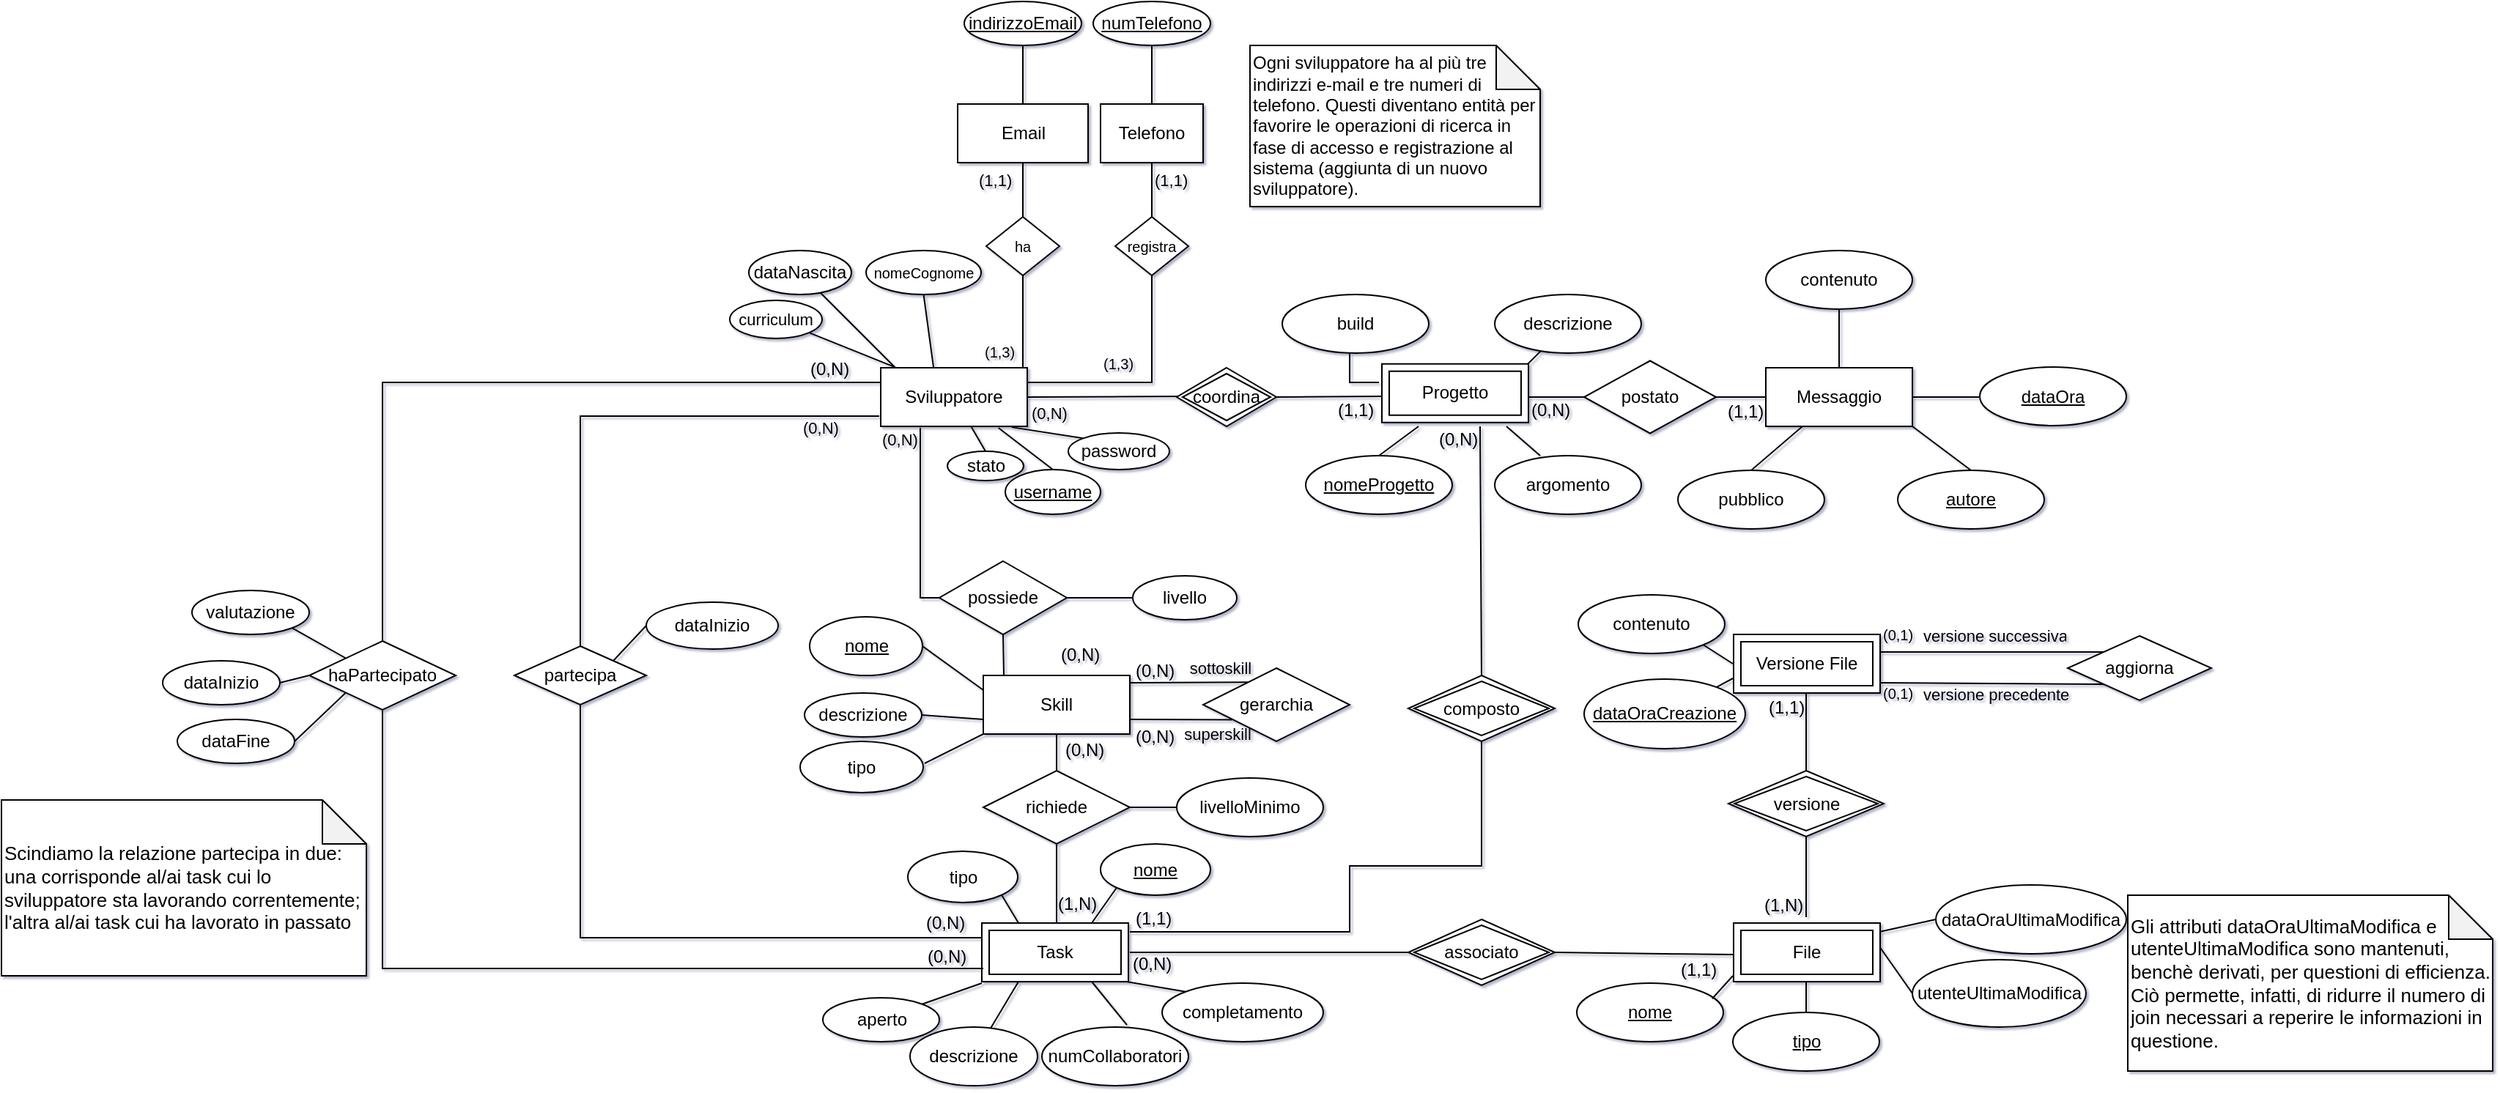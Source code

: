 <mxfile version="15.1.2" type="device"><diagram id="tqaeDaoHd21NEyFgLPUh" name="Page-1"><mxGraphModel dx="2692" dy="1716" grid="1" gridSize="10" guides="1" tooltips="1" connect="1" arrows="1" fold="1" page="1" pageScale="1" pageWidth="827" pageHeight="1169" math="0" shadow="1"><root><mxCell id="0"/><mxCell id="1" parent="0"/><mxCell id="NRcuxnPOVf7KE7FDEna3-2" value="Sviluppatore" style="whiteSpace=wrap;html=1;align=center;" parent="1" vertex="1"><mxGeometry x="-810" y="100" width="100" height="40" as="geometry"/></mxCell><mxCell id="NRcuxnPOVf7KE7FDEna3-10" value="" style="endArrow=none;html=1;rounded=0;" parent="1" source="ZxPzG5S5G2H2X3ucQkvz-5" edge="1"><mxGeometry relative="1" as="geometry"><mxPoint x="-850" y="164.75" as="sourcePoint"/><mxPoint x="-800" y="100" as="targetPoint"/></mxGeometry></mxCell><mxCell id="NRcuxnPOVf7KE7FDEna3-17" value="&lt;font style=&quot;font-size: 11px&quot;&gt;curriculum&lt;/font&gt;" style="ellipse;whiteSpace=wrap;html=1;align=center;" parent="1" vertex="1"><mxGeometry x="-913" y="54" width="63" height="26" as="geometry"/></mxCell><mxCell id="NRcuxnPOVf7KE7FDEna3-18" value="" style="endArrow=none;html=1;rounded=0;exitX=0.087;exitY=-0.02;exitDx=0;exitDy=0;exitPerimeter=0;" parent="1" source="NRcuxnPOVf7KE7FDEna3-2" target="NRcuxnPOVf7KE7FDEna3-17" edge="1"><mxGeometry relative="1" as="geometry"><mxPoint x="-781" y="100" as="sourcePoint"/><mxPoint x="-620" y="159" as="targetPoint"/></mxGeometry></mxCell><mxCell id="NRcuxnPOVf7KE7FDEna3-19" value="Skill" style="whiteSpace=wrap;html=1;align=center;" parent="1" vertex="1"><mxGeometry x="-740" y="310" width="100" height="40" as="geometry"/></mxCell><mxCell id="NRcuxnPOVf7KE7FDEna3-24" value="Messaggio" style="whiteSpace=wrap;html=1;align=center;" parent="1" vertex="1"><mxGeometry x="-206" y="100" width="100" height="40" as="geometry"/></mxCell><mxCell id="NRcuxnPOVf7KE7FDEna3-25" value="&lt;u&gt;nomeProgetto&lt;/u&gt;" style="ellipse;whiteSpace=wrap;html=1;align=center;" parent="1" vertex="1"><mxGeometry x="-520" y="160" width="100" height="40" as="geometry"/></mxCell><mxCell id="NRcuxnPOVf7KE7FDEna3-27" value="" style="endArrow=none;html=1;rounded=0;exitX=0.5;exitY=0;exitDx=0;exitDy=0;" parent="1" source="NRcuxnPOVf7KE7FDEna3-25" edge="1"><mxGeometry relative="1" as="geometry"><mxPoint x="-578.5" y="138.5" as="sourcePoint"/><mxPoint x="-443" y="140" as="targetPoint"/></mxGeometry></mxCell><mxCell id="NRcuxnPOVf7KE7FDEna3-28" value="argomento" style="ellipse;whiteSpace=wrap;html=1;align=center;" parent="1" vertex="1"><mxGeometry x="-391" y="160" width="100" height="40" as="geometry"/></mxCell><mxCell id="NRcuxnPOVf7KE7FDEna3-29" value="" style="endArrow=none;html=1;rounded=0;" parent="1" edge="1"><mxGeometry relative="1" as="geometry"><mxPoint x="-383" y="140" as="sourcePoint"/><mxPoint x="-360" y="160" as="targetPoint"/></mxGeometry></mxCell><mxCell id="NRcuxnPOVf7KE7FDEna3-30" style="edgeStyle=orthogonalEdgeStyle;rounded=0;orthogonalLoop=1;jettySize=auto;html=1;exitX=0.5;exitY=1;exitDx=0;exitDy=0;" parent="1" source="NRcuxnPOVf7KE7FDEna3-25" target="NRcuxnPOVf7KE7FDEna3-25" edge="1"><mxGeometry relative="1" as="geometry"/></mxCell><mxCell id="NRcuxnPOVf7KE7FDEna3-31" value="descrizione" style="ellipse;whiteSpace=wrap;html=1;align=center;" parent="1" vertex="1"><mxGeometry x="-391" y="50" width="100" height="40" as="geometry"/></mxCell><mxCell id="NRcuxnPOVf7KE7FDEna3-32" value="" style="endArrow=none;html=1;rounded=0;" parent="1" target="NRcuxnPOVf7KE7FDEna3-31" edge="1"><mxGeometry relative="1" as="geometry"><mxPoint x="-370" y="99" as="sourcePoint"/><mxPoint x="-338.5" y="-30.5" as="targetPoint"/></mxGeometry></mxCell><mxCell id="NRcuxnPOVf7KE7FDEna3-33" style="edgeStyle=orthogonalEdgeStyle;rounded=0;orthogonalLoop=1;jettySize=auto;html=1;exitX=0.5;exitY=1;exitDx=0;exitDy=0;" parent="1" edge="1"><mxGeometry relative="1" as="geometry"><mxPoint x="-418.5" y="139.5" as="sourcePoint"/><mxPoint x="-418.5" y="139.5" as="targetPoint"/></mxGeometry></mxCell><mxCell id="NRcuxnPOVf7KE7FDEna3-35" value="&lt;u&gt;nome&lt;/u&gt;" style="ellipse;whiteSpace=wrap;html=1;align=center;" parent="1" vertex="1"><mxGeometry x="-335" y="520" width="100" height="40" as="geometry"/></mxCell><mxCell id="NRcuxnPOVf7KE7FDEna3-36" value="&lt;u&gt;tipo&lt;/u&gt;" style="ellipse;whiteSpace=wrap;html=1;align=center;" parent="1" vertex="1"><mxGeometry x="-228.5" y="540" width="100" height="40" as="geometry"/></mxCell><mxCell id="NRcuxnPOVf7KE7FDEna3-37" value="dataOraUltimaModifica" style="ellipse;whiteSpace=wrap;html=1;align=center;" parent="1" vertex="1"><mxGeometry x="-90" y="453" width="130" height="47" as="geometry"/></mxCell><mxCell id="NRcuxnPOVf7KE7FDEna3-38" value="utenteUltimaModifica" style="ellipse;whiteSpace=wrap;html=1;align=center;" parent="1" vertex="1"><mxGeometry x="-106" y="504" width="118.5" height="46" as="geometry"/></mxCell><mxCell id="NRcuxnPOVf7KE7FDEna3-39" value="contenuto" style="ellipse;whiteSpace=wrap;html=1;align=center;" parent="1" vertex="1"><mxGeometry x="-334" y="255" width="100" height="40" as="geometry"/></mxCell><mxCell id="NRcuxnPOVf7KE7FDEna3-43" value="" style="endArrow=none;html=1;rounded=0;entryX=0;entryY=1;entryDx=0;entryDy=0;exitX=0.924;exitY=0.266;exitDx=0;exitDy=0;exitPerimeter=0;" parent="1" source="NRcuxnPOVf7KE7FDEna3-35" edge="1"><mxGeometry relative="1" as="geometry"><mxPoint x="-263" y="515" as="sourcePoint"/><mxPoint x="-228.5" y="515" as="targetPoint"/></mxGeometry></mxCell><mxCell id="NRcuxnPOVf7KE7FDEna3-44" value="" style="endArrow=none;html=1;rounded=0;entryX=0.5;entryY=0;entryDx=0;entryDy=0;exitX=0.5;exitY=1;exitDx=0;exitDy=0;" parent="1" target="NRcuxnPOVf7KE7FDEna3-36" edge="1"><mxGeometry relative="1" as="geometry"><mxPoint x="-178.5" y="515" as="sourcePoint"/><mxPoint x="11.5" y="340" as="targetPoint"/></mxGeometry></mxCell><mxCell id="NRcuxnPOVf7KE7FDEna3-45" value="" style="endArrow=none;html=1;rounded=0;exitX=1;exitY=1;exitDx=0;exitDy=0;entryX=0;entryY=0.5;entryDx=0;entryDy=0;" parent="1" source="NRcuxnPOVf7KE7FDEna3-39" edge="1"><mxGeometry relative="1" as="geometry"><mxPoint x="-148.5" y="340" as="sourcePoint"/><mxPoint x="-228.5" y="302" as="targetPoint"/></mxGeometry></mxCell><mxCell id="NRcuxnPOVf7KE7FDEna3-46" value="" style="endArrow=none;html=1;rounded=0;entryX=1;entryY=0.25;entryDx=0;entryDy=0;exitX=0;exitY=0.5;exitDx=0;exitDy=0;" parent="1" source="NRcuxnPOVf7KE7FDEna3-37" edge="1"><mxGeometry relative="1" as="geometry"><mxPoint x="-148.5" y="340" as="sourcePoint"/><mxPoint x="-128.5" y="485" as="targetPoint"/></mxGeometry></mxCell><mxCell id="NRcuxnPOVf7KE7FDEna3-47" value="" style="endArrow=none;html=1;rounded=0;entryX=0;entryY=0.5;entryDx=0;entryDy=0;exitX=1;exitY=0.5;exitDx=0;exitDy=0;" parent="1" target="NRcuxnPOVf7KE7FDEna3-38" edge="1"><mxGeometry relative="1" as="geometry"><mxPoint x="-128.5" y="495" as="sourcePoint"/><mxPoint x="-138.5" y="440" as="targetPoint"/></mxGeometry></mxCell><mxCell id="NRcuxnPOVf7KE7FDEna3-48" value="descrizione" style="ellipse;whiteSpace=wrap;html=1;align=center;" parent="1" vertex="1"><mxGeometry x="-790" y="550" width="87" height="40" as="geometry"/></mxCell><mxCell id="NRcuxnPOVf7KE7FDEna3-52" value="tipo" style="ellipse;whiteSpace=wrap;html=1;align=center;" parent="1" vertex="1"><mxGeometry x="-791.5" y="430" width="75" height="35" as="geometry"/></mxCell><mxCell id="NRcuxnPOVf7KE7FDEna3-53" value="numCollaboratori" style="ellipse;whiteSpace=wrap;html=1;align=center;" parent="1" vertex="1"><mxGeometry x="-700" y="550" width="100" height="40" as="geometry"/></mxCell><mxCell id="NRcuxnPOVf7KE7FDEna3-54" value="completamento" style="ellipse;whiteSpace=wrap;html=1;align=center;" parent="1" vertex="1"><mxGeometry x="-618" y="520" width="110" height="40" as="geometry"/></mxCell><mxCell id="NRcuxnPOVf7KE7FDEna3-56" value="aperto" style="ellipse;whiteSpace=wrap;html=1;align=center;" parent="1" vertex="1"><mxGeometry x="-849.5" y="530" width="79.5" height="30" as="geometry"/></mxCell><mxCell id="NRcuxnPOVf7KE7FDEna3-59" value="" style="endArrow=none;html=1;rounded=0;exitX=0.25;exitY=0;exitDx=0;exitDy=0;entryX=1;entryY=1;entryDx=0;entryDy=0;" parent="1" source="aQuBZXiH18WyYkCrxV24-3" target="NRcuxnPOVf7KE7FDEna3-52" edge="1"><mxGeometry relative="1" as="geometry"><mxPoint x="-665" y="475.0" as="sourcePoint"/><mxPoint x="-630" y="464" as="targetPoint"/></mxGeometry></mxCell><mxCell id="NRcuxnPOVf7KE7FDEna3-60" value="" style="endArrow=none;html=1;rounded=0;entryX=0.25;entryY=1;entryDx=0;entryDy=0;" parent="1" source="NRcuxnPOVf7KE7FDEna3-48" target="aQuBZXiH18WyYkCrxV24-3" edge="1"><mxGeometry relative="1" as="geometry"><mxPoint x="-670" y="445" as="sourcePoint"/><mxPoint x="-740" y="510" as="targetPoint"/><Array as="points"/></mxGeometry></mxCell><mxCell id="NRcuxnPOVf7KE7FDEna3-61" value="" style="endArrow=none;html=1;rounded=0;exitX=0.58;exitY=-0.035;exitDx=0;exitDy=0;exitPerimeter=0;entryX=0.75;entryY=1;entryDx=0;entryDy=0;" parent="1" source="NRcuxnPOVf7KE7FDEna3-53" target="aQuBZXiH18WyYkCrxV24-3" edge="1"><mxGeometry relative="1" as="geometry"><mxPoint x="-670" y="445" as="sourcePoint"/><mxPoint x="-715" y="515" as="targetPoint"/></mxGeometry></mxCell><mxCell id="NRcuxnPOVf7KE7FDEna3-62" value="" style="endArrow=none;html=1;rounded=0;entryX=0;entryY=0;entryDx=0;entryDy=0;exitX=0.68;exitY=0.975;exitDx=0;exitDy=0;exitPerimeter=0;" parent="1" target="NRcuxnPOVf7KE7FDEna3-54" edge="1"><mxGeometry relative="1" as="geometry"><mxPoint x="-672" y="514.0" as="sourcePoint"/><mxPoint x="-510" y="445" as="targetPoint"/></mxGeometry></mxCell><mxCell id="NRcuxnPOVf7KE7FDEna3-63" value="pubblico" style="ellipse;whiteSpace=wrap;html=1;align=center;" parent="1" vertex="1"><mxGeometry x="-266" y="170" width="100" height="40" as="geometry"/></mxCell><mxCell id="NRcuxnPOVf7KE7FDEna3-64" value="&lt;u&gt;autore&lt;/u&gt;" style="ellipse;whiteSpace=wrap;html=1;align=center;" parent="1" vertex="1"><mxGeometry x="-116" y="170" width="100" height="40" as="geometry"/></mxCell><mxCell id="NRcuxnPOVf7KE7FDEna3-65" value="contenuto" style="ellipse;whiteSpace=wrap;html=1;align=center;" parent="1" vertex="1"><mxGeometry x="-206" y="20" width="100" height="40" as="geometry"/></mxCell><mxCell id="NRcuxnPOVf7KE7FDEna3-67" value="" style="endArrow=none;html=1;rounded=0;exitX=0.5;exitY=1;exitDx=0;exitDy=0;entryX=0.5;entryY=0;entryDx=0;entryDy=0;" parent="1" source="NRcuxnPOVf7KE7FDEna3-65" target="NRcuxnPOVf7KE7FDEna3-24" edge="1"><mxGeometry relative="1" as="geometry"><mxPoint x="-386" y="260" as="sourcePoint"/><mxPoint x="-226" y="260" as="targetPoint"/></mxGeometry></mxCell><mxCell id="NRcuxnPOVf7KE7FDEna3-68" value="" style="endArrow=none;html=1;rounded=0;entryX=0.25;entryY=1;entryDx=0;entryDy=0;exitX=0.5;exitY=0;exitDx=0;exitDy=0;" parent="1" source="NRcuxnPOVf7KE7FDEna3-63" target="NRcuxnPOVf7KE7FDEna3-24" edge="1"><mxGeometry relative="1" as="geometry"><mxPoint x="-386" y="260" as="sourcePoint"/><mxPoint x="-226" y="260" as="targetPoint"/></mxGeometry></mxCell><mxCell id="NRcuxnPOVf7KE7FDEna3-69" value="" style="endArrow=none;html=1;rounded=0;entryX=1;entryY=1;entryDx=0;entryDy=0;exitX=0.5;exitY=0;exitDx=0;exitDy=0;" parent="1" source="NRcuxnPOVf7KE7FDEna3-64" target="NRcuxnPOVf7KE7FDEna3-24" edge="1"><mxGeometry relative="1" as="geometry"><mxPoint x="-386" y="260" as="sourcePoint"/><mxPoint x="-226" y="260" as="targetPoint"/></mxGeometry></mxCell><mxCell id="NRcuxnPOVf7KE7FDEna3-78" value="richiede" style="shape=rhombus;perimeter=rhombusPerimeter;whiteSpace=wrap;html=1;align=center;" parent="1" vertex="1"><mxGeometry x="-740" y="375" width="100" height="50" as="geometry"/></mxCell><mxCell id="NRcuxnPOVf7KE7FDEna3-79" value="" style="endArrow=none;html=1;rounded=0;entryX=0.5;entryY=0;entryDx=0;entryDy=0;" parent="1" target="NRcuxnPOVf7KE7FDEna3-78" edge="1"><mxGeometry relative="1" as="geometry"><mxPoint x="-690" y="350" as="sourcePoint"/><mxPoint x="-690" y="350" as="targetPoint"/></mxGeometry></mxCell><mxCell id="NRcuxnPOVf7KE7FDEna3-80" value="" style="endArrow=none;html=1;rounded=0;exitX=0.5;exitY=1;exitDx=0;exitDy=0;entryX=0.51;entryY=0.025;entryDx=0;entryDy=0;entryPerimeter=0;" parent="1" source="NRcuxnPOVf7KE7FDEna3-78" target="aQuBZXiH18WyYkCrxV24-3" edge="1"><mxGeometry relative="1" as="geometry"><mxPoint x="-691" y="415" as="sourcePoint"/><mxPoint x="-690" y="475.0" as="targetPoint"/></mxGeometry></mxCell><mxCell id="NRcuxnPOVf7KE7FDEna3-82" value="possiede" style="shape=rhombus;perimeter=rhombusPerimeter;whiteSpace=wrap;html=1;align=center;" parent="1" vertex="1"><mxGeometry x="-770" y="232" width="87" height="50" as="geometry"/></mxCell><mxCell id="NRcuxnPOVf7KE7FDEna3-83" value="" style="endArrow=none;html=1;rounded=0;exitX=0.5;exitY=1;exitDx=0;exitDy=0;" parent="1" source="NRcuxnPOVf7KE7FDEna3-82" edge="1"><mxGeometry relative="1" as="geometry"><mxPoint x="-690" y="280" as="sourcePoint"/><mxPoint x="-726" y="310" as="targetPoint"/><Array as="points"/></mxGeometry></mxCell><mxCell id="NRcuxnPOVf7KE7FDEna3-85" value="postato" style="shape=rhombus;perimeter=rhombusPerimeter;whiteSpace=wrap;html=1;align=center;" parent="1" vertex="1"><mxGeometry x="-330" y="95.25" width="90" height="49.5" as="geometry"/></mxCell><mxCell id="NRcuxnPOVf7KE7FDEna3-86" value="" style="endArrow=none;html=1;rounded=0;" parent="1" edge="1"><mxGeometry relative="1" as="geometry"><mxPoint x="-368" y="120" as="sourcePoint"/><mxPoint x="-330" y="120" as="targetPoint"/></mxGeometry></mxCell><mxCell id="NRcuxnPOVf7KE7FDEna3-87" value="" style="endArrow=none;html=1;rounded=0;entryX=0;entryY=0.5;entryDx=0;entryDy=0;exitX=1;exitY=0.5;exitDx=0;exitDy=0;" parent="1" source="NRcuxnPOVf7KE7FDEna3-85" target="NRcuxnPOVf7KE7FDEna3-24" edge="1"><mxGeometry relative="1" as="geometry"><mxPoint x="-239" y="119.97" as="sourcePoint"/><mxPoint x="-209" y="119.97" as="targetPoint"/></mxGeometry></mxCell><mxCell id="NRcuxnPOVf7KE7FDEna3-90" value="" style="endArrow=none;html=1;rounded=0;entryX=0;entryY=0.5;entryDx=0;entryDy=0;" parent="1" edge="1"><mxGeometry relative="1" as="geometry"><mxPoint x="-640" y="499" as="sourcePoint"/><mxPoint x="-450" y="499" as="targetPoint"/></mxGeometry></mxCell><mxCell id="NRcuxnPOVf7KE7FDEna3-94" value="" style="endArrow=none;html=1;rounded=0;exitX=1;exitY=0.5;exitDx=0;exitDy=0;entryX=0.007;entryY=0.639;entryDx=0;entryDy=0;entryPerimeter=0;" parent="1" edge="1"><mxGeometry relative="1" as="geometry"><mxPoint x="-350" y="499" as="sourcePoint"/><mxPoint x="-227.8" y="500.56" as="targetPoint"/></mxGeometry></mxCell><mxCell id="3LrL99uTx1VtoLJdp2q4-9" value="livello" style="ellipse;whiteSpace=wrap;html=1;align=center;" parent="1" vertex="1"><mxGeometry x="-638" y="242" width="71" height="30" as="geometry"/></mxCell><mxCell id="3LrL99uTx1VtoLJdp2q4-13" value="" style="endArrow=none;html=1;rounded=0;exitX=1;exitY=0.5;exitDx=0;exitDy=0;entryX=0;entryY=0.5;entryDx=0;entryDy=0;" parent="1" source="NRcuxnPOVf7KE7FDEna3-82" target="3LrL99uTx1VtoLJdp2q4-9" edge="1"><mxGeometry relative="1" as="geometry"><mxPoint x="-637" y="254.66" as="sourcePoint"/><mxPoint x="-608" y="254.66" as="targetPoint"/></mxGeometry></mxCell><mxCell id="3LrL99uTx1VtoLJdp2q4-14" value="livelloMinimo" style="ellipse;whiteSpace=wrap;html=1;align=center;" parent="1" vertex="1"><mxGeometry x="-608" y="380" width="100" height="40" as="geometry"/></mxCell><mxCell id="3LrL99uTx1VtoLJdp2q4-15" value="" style="endArrow=none;html=1;rounded=0;entryX=1;entryY=0.5;entryDx=0;entryDy=0;" parent="1" source="3LrL99uTx1VtoLJdp2q4-14" target="NRcuxnPOVf7KE7FDEna3-78" edge="1"><mxGeometry relative="1" as="geometry"><mxPoint x="-768" y="400" as="sourcePoint"/><mxPoint x="-768" y="400" as="targetPoint"/></mxGeometry></mxCell><mxCell id="3LrL99uTx1VtoLJdp2q4-17" value="" style="endArrow=none;html=1;rounded=0;exitX=0.5;exitY=0;exitDx=0;exitDy=0;entryX=0.675;entryY=1.012;entryDx=0;entryDy=0;entryPerimeter=0;" parent="1" source="aQuBZXiH18WyYkCrxV24-4" edge="1"><mxGeometry relative="1" as="geometry"><mxPoint x="-400" y="305.0" as="sourcePoint"/><mxPoint x="-401" y="139.98" as="targetPoint"/></mxGeometry></mxCell><mxCell id="3LrL99uTx1VtoLJdp2q4-18" value="" style="endArrow=none;html=1;rounded=0;exitX=1;exitY=0.25;exitDx=0;exitDy=0;entryX=0.5;entryY=1;entryDx=0;entryDy=0;" parent="1" edge="1"><mxGeometry relative="1" as="geometry"><mxPoint x="-640" y="485.0" as="sourcePoint"/><mxPoint x="-400" y="355.0" as="targetPoint"/><Array as="points"><mxPoint x="-490" y="485"/><mxPoint x="-490" y="440"/><mxPoint x="-400" y="440"/></Array></mxGeometry></mxCell><mxCell id="3LrL99uTx1VtoLJdp2q4-24" value="partecipa" style="shape=rhombus;perimeter=rhombusPerimeter;whiteSpace=wrap;html=1;align=center;" parent="1" vertex="1"><mxGeometry x="-1060" y="290" width="90" height="40" as="geometry"/></mxCell><mxCell id="3LrL99uTx1VtoLJdp2q4-25" value="" style="endArrow=none;html=1;rounded=0;entryX=0;entryY=0.25;entryDx=0;entryDy=0;exitX=0.5;exitY=1;exitDx=0;exitDy=0;" parent="1" source="3LrL99uTx1VtoLJdp2q4-24" target="aQuBZXiH18WyYkCrxV24-3" edge="1"><mxGeometry relative="1" as="geometry"><mxPoint x="-890" y="330" as="sourcePoint"/><mxPoint x="-740" y="495.0" as="targetPoint"/><Array as="points"><mxPoint x="-1015" y="489"/></Array></mxGeometry></mxCell><mxCell id="3LrL99uTx1VtoLJdp2q4-26" value="" style="endArrow=none;html=1;rounded=0;exitX=0.5;exitY=0;exitDx=0;exitDy=0;" parent="1" source="3LrL99uTx1VtoLJdp2q4-24" edge="1"><mxGeometry relative="1" as="geometry"><mxPoint x="-880" y="290" as="sourcePoint"/><mxPoint x="-811" y="133" as="targetPoint"/><Array as="points"><mxPoint x="-1015" y="133"/></Array></mxGeometry></mxCell><mxCell id="3LrL99uTx1VtoLJdp2q4-33" value="" style="endArrow=none;html=1;rounded=0;exitX=0;exitY=0.5;exitDx=0;exitDy=0;" parent="1" source="NRcuxnPOVf7KE7FDEna3-82" edge="1"><mxGeometry relative="1" as="geometry"><mxPoint x="-690" y="230" as="sourcePoint"/><mxPoint x="-783" y="141" as="targetPoint"/><Array as="points"><mxPoint x="-783" y="257"/></Array></mxGeometry></mxCell><mxCell id="3LrL99uTx1VtoLJdp2q4-36" value="&lt;u&gt;dataOra&lt;/u&gt;" style="ellipse;whiteSpace=wrap;html=1;align=center;" parent="1" vertex="1"><mxGeometry x="-60" y="99.5" width="100" height="40" as="geometry"/></mxCell><mxCell id="3LrL99uTx1VtoLJdp2q4-37" value="" style="endArrow=none;html=1;rounded=0;exitX=1;exitY=0.5;exitDx=0;exitDy=0;" parent="1" source="NRcuxnPOVf7KE7FDEna3-24" edge="1"><mxGeometry relative="1" as="geometry"><mxPoint x="-210" y="120" as="sourcePoint"/><mxPoint x="-60" y="120" as="targetPoint"/></mxGeometry></mxCell><mxCell id="3LrL99uTx1VtoLJdp2q4-39" value="build" style="ellipse;whiteSpace=wrap;html=1;align=center;" parent="1" vertex="1"><mxGeometry x="-536" y="50" width="100" height="40" as="geometry"/></mxCell><mxCell id="3LrL99uTx1VtoLJdp2q4-46" value="" style="endArrow=none;html=1;rounded=0;" parent="1" edge="1"><mxGeometry relative="1" as="geometry"><mxPoint x="-490" y="90" as="sourcePoint"/><mxPoint x="-470" y="110" as="targetPoint"/><Array as="points"><mxPoint x="-490" y="110"/></Array></mxGeometry></mxCell><mxCell id="3LrL99uTx1VtoLJdp2q4-47" value="&lt;u&gt;nome&lt;/u&gt;" style="ellipse;whiteSpace=wrap;html=1;align=center;" parent="1" vertex="1"><mxGeometry x="-858.5" y="270" width="77" height="40" as="geometry"/></mxCell><mxCell id="3LrL99uTx1VtoLJdp2q4-48" value="descrizione" style="ellipse;whiteSpace=wrap;html=1;align=center;" parent="1" vertex="1"><mxGeometry x="-862" y="322" width="80" height="30" as="geometry"/></mxCell><mxCell id="3LrL99uTx1VtoLJdp2q4-49" value="" style="endArrow=none;html=1;rounded=0;entryX=0;entryY=0.25;entryDx=0;entryDy=0;exitX=1;exitY=0.5;exitDx=0;exitDy=0;" parent="1" source="3LrL99uTx1VtoLJdp2q4-47" target="NRcuxnPOVf7KE7FDEna3-19" edge="1"><mxGeometry relative="1" as="geometry"><mxPoint x="-790" y="300" as="sourcePoint"/><mxPoint x="-630" y="300" as="targetPoint"/></mxGeometry></mxCell><mxCell id="3LrL99uTx1VtoLJdp2q4-50" value="" style="endArrow=none;html=1;rounded=0;entryX=0;entryY=0.75;entryDx=0;entryDy=0;exitX=1;exitY=0.5;exitDx=0;exitDy=0;" parent="1" source="3LrL99uTx1VtoLJdp2q4-48" target="NRcuxnPOVf7KE7FDEna3-19" edge="1"><mxGeometry relative="1" as="geometry"><mxPoint x="-790" y="360" as="sourcePoint"/><mxPoint x="-630" y="360" as="targetPoint"/></mxGeometry></mxCell><mxCell id="3LrL99uTx1VtoLJdp2q4-64" value="" style="endArrow=none;html=1;rounded=0;entryX=0;entryY=0.5;entryDx=0;entryDy=0;exitX=1;exitY=0.5;exitDx=0;exitDy=0;" parent="1" source="fk3ESIIi6pqy2UPkkjKI-15" edge="1"><mxGeometry relative="1" as="geometry"><mxPoint x="-543" y="119.495" as="sourcePoint"/><mxPoint x="-468.5" y="119.5" as="targetPoint"/><Array as="points"/></mxGeometry></mxCell><mxCell id="3LrL99uTx1VtoLJdp2q4-70" value="(1,1)" style="resizable=0;html=1;align=left;verticalAlign=bottom;" parent="1" connectable="0" vertex="1"><mxGeometry x="-500" y="137" as="geometry"/></mxCell><mxCell id="3LrL99uTx1VtoLJdp2q4-75" value="(0,N)" style="resizable=0;html=1;align=left;verticalAlign=bottom;direction=south;" parent="1" connectable="0" vertex="1"><mxGeometry x="-689" y="304" as="geometry"/></mxCell><mxCell id="3LrL99uTx1VtoLJdp2q4-76" value="(1,N)" style="resizable=0;html=1;align=left;verticalAlign=bottom;direction=south;" parent="1" connectable="0" vertex="1"><mxGeometry x="-691" y="474" as="geometry"/></mxCell><mxCell id="3LrL99uTx1VtoLJdp2q4-78" value="(0,N)" style="resizable=0;html=1;align=left;verticalAlign=bottom;direction=south;" parent="1" connectable="0" vertex="1"><mxGeometry x="-686" y="369" as="geometry"/></mxCell><mxCell id="3LrL99uTx1VtoLJdp2q4-79" value="(0,N)" style="resizable=0;html=1;align=left;verticalAlign=bottom;direction=south;fontSize=11;" parent="1" connectable="0" vertex="1"><mxGeometry x="-811.5" y="157" as="geometry"/></mxCell><mxCell id="3LrL99uTx1VtoLJdp2q4-81" value="(0,N)" style="resizable=0;html=1;align=left;verticalAlign=bottom;direction=south;" parent="1" connectable="0" vertex="1"><mxGeometry x="-780" y="510" as="geometry"/></mxCell><mxCell id="3LrL99uTx1VtoLJdp2q4-82" value="(0,N)" style="resizable=0;html=1;align=left;verticalAlign=bottom;direction=south;" parent="1" connectable="0" vertex="1"><mxGeometry x="-431" y="157" as="geometry"/></mxCell><mxCell id="3LrL99uTx1VtoLJdp2q4-83" value="(1,1)" style="resizable=0;html=1;align=left;verticalAlign=bottom;direction=north;" parent="1" connectable="0" vertex="1"><mxGeometry x="-638" y="484" as="geometry"/></mxCell><mxCell id="3LrL99uTx1VtoLJdp2q4-84" value="(1,1)" style="resizable=0;html=1;align=left;verticalAlign=bottom;direction=north;" parent="1" connectable="0" vertex="1"><mxGeometry x="-266" y="519" as="geometry"/></mxCell><mxCell id="3LrL99uTx1VtoLJdp2q4-85" value="(0,N)" style="resizable=0;html=1;align=left;verticalAlign=bottom;direction=north;" parent="1" connectable="0" vertex="1"><mxGeometry x="-640" y="515" as="geometry"/></mxCell><mxCell id="3LrL99uTx1VtoLJdp2q4-87" value="(1,1)" style="resizable=0;html=1;align=left;verticalAlign=bottom;" parent="1" connectable="0" vertex="1"><mxGeometry x="-234" y="138" as="geometry"/></mxCell><mxCell id="3LrL99uTx1VtoLJdp2q4-88" value="(0,N)" style="resizable=0;html=1;align=left;verticalAlign=bottom;" parent="1" connectable="0" vertex="1"><mxGeometry x="-368" y="137" as="geometry"/></mxCell><mxCell id="wdQLHwHUfMz4y8NHYhM9-1" value="gerarchia" style="shape=rhombus;perimeter=rhombusPerimeter;whiteSpace=wrap;html=1;align=center;" parent="1" vertex="1"><mxGeometry x="-590" y="305" width="100" height="50" as="geometry"/></mxCell><mxCell id="wdQLHwHUfMz4y8NHYhM9-2" value="" style="endArrow=none;html=1;rounded=0;entryX=0.196;entryY=0.704;entryDx=0;entryDy=0;entryPerimeter=0;" parent="1" target="wdQLHwHUfMz4y8NHYhM9-1" edge="1"><mxGeometry relative="1" as="geometry"><mxPoint x="-640" y="340" as="sourcePoint"/><mxPoint x="-600" y="340" as="targetPoint"/></mxGeometry></mxCell><mxCell id="wdQLHwHUfMz4y8NHYhM9-3" value="" style="endArrow=none;html=1;rounded=0;entryX=0.305;entryY=0.192;entryDx=0;entryDy=0;entryPerimeter=0;" parent="1" target="wdQLHwHUfMz4y8NHYhM9-1" edge="1"><mxGeometry relative="1" as="geometry"><mxPoint x="-640" y="315" as="sourcePoint"/><mxPoint x="-600" y="315" as="targetPoint"/></mxGeometry></mxCell><mxCell id="wdQLHwHUfMz4y8NHYhM9-10" value="&lt;font style=&quot;font-size: 11px&quot;&gt;superskill&lt;/font&gt;" style="text;html=1;strokeColor=none;fillColor=none;align=center;verticalAlign=middle;whiteSpace=wrap;rounded=0;" parent="1" vertex="1"><mxGeometry x="-600" y="340" width="40" height="20" as="geometry"/></mxCell><mxCell id="wdQLHwHUfMz4y8NHYhM9-11" value="&lt;font style=&quot;font-size: 11px&quot;&gt;sottoskill&lt;/font&gt;" style="text;html=1;strokeColor=none;fillColor=none;align=center;verticalAlign=middle;whiteSpace=wrap;rounded=0;" parent="1" vertex="1"><mxGeometry x="-598" y="295" width="40" height="20" as="geometry"/></mxCell><mxCell id="wdQLHwHUfMz4y8NHYhM9-12" value="(0,N)" style="resizable=0;html=1;align=left;verticalAlign=bottom;direction=south;" parent="1" connectable="0" vertex="1"><mxGeometry x="-638" y="315" as="geometry"/></mxCell><mxCell id="wdQLHwHUfMz4y8NHYhM9-13" value="(0,N)" style="resizable=0;html=1;align=left;verticalAlign=bottom;direction=south;" parent="1" connectable="0" vertex="1"><mxGeometry x="-638" y="360" as="geometry"/></mxCell><mxCell id="aQuBZXiH18WyYkCrxV24-3" value="Task" style="shape=ext;margin=3;double=1;whiteSpace=wrap;html=1;align=center;" parent="1" vertex="1"><mxGeometry x="-741" y="479" width="100" height="40" as="geometry"/></mxCell><mxCell id="aQuBZXiH18WyYkCrxV24-4" value="composto" style="shape=rhombus;double=1;perimeter=rhombusPerimeter;whiteSpace=wrap;html=1;align=center;" parent="1" vertex="1"><mxGeometry x="-450" y="310" width="100" height="45" as="geometry"/></mxCell><mxCell id="ZxPzG5S5G2H2X3ucQkvz-1" value="&lt;font style=&quot;font-size: 10px&quot;&gt;nomeCognome&lt;/font&gt;" style="ellipse;whiteSpace=wrap;html=1;align=center;shadow=0;" parent="1" vertex="1"><mxGeometry x="-820" y="20" width="78.5" height="30" as="geometry"/></mxCell><mxCell id="ZxPzG5S5G2H2X3ucQkvz-5" value="dataNascita" style="ellipse;whiteSpace=wrap;html=1;align=center;" parent="1" vertex="1"><mxGeometry x="-900" y="20" width="70" height="30" as="geometry"/></mxCell><mxCell id="ZxPzG5S5G2H2X3ucQkvz-6" value="" style="endArrow=none;html=1;rounded=0;entryX=0.361;entryY=0.005;entryDx=0;entryDy=0;exitX=0.5;exitY=1;exitDx=0;exitDy=0;entryPerimeter=0;" parent="1" source="ZxPzG5S5G2H2X3ucQkvz-1" target="NRcuxnPOVf7KE7FDEna3-2" edge="1"><mxGeometry relative="1" as="geometry"><mxPoint x="-940" y="260" as="sourcePoint"/><mxPoint x="-810" y="130" as="targetPoint"/></mxGeometry></mxCell><mxCell id="ZxPzG5S5G2H2X3ucQkvz-8" value="" style="endArrow=none;html=1;rounded=0;entryX=0.5;entryY=0;entryDx=0;entryDy=0;" parent="1" source="NRcuxnPOVf7KE7FDEna3-2" target="ZxPzG5S5G2H2X3ucQkvz-15" edge="1"><mxGeometry relative="1" as="geometry"><mxPoint x="-794" y="141" as="sourcePoint"/><mxPoint x="-787" y="157" as="targetPoint"/></mxGeometry></mxCell><mxCell id="ZxPzG5S5G2H2X3ucQkvz-15" value="stato" style="ellipse;whiteSpace=wrap;html=1;align=center;" parent="1" vertex="1"><mxGeometry x="-764.5" y="157" width="52" height="20" as="geometry"/></mxCell><mxCell id="_4hAwHTH5z-XDN6CfFQN-1" value="Telefono" style="whiteSpace=wrap;html=1;align=center;" parent="1" vertex="1"><mxGeometry x="-660" y="-80" width="70" height="40" as="geometry"/></mxCell><mxCell id="_4hAwHTH5z-XDN6CfFQN-2" value="" style="endArrow=none;html=1;rounded=0;entryX=0.5;entryY=1;entryDx=0;entryDy=0;exitX=1;exitY=0.25;exitDx=0;exitDy=0;" parent="1" source="NRcuxnPOVf7KE7FDEna3-2" target="_4hAwHTH5z-XDN6CfFQN-12" edge="1"><mxGeometry relative="1" as="geometry"><mxPoint x="-709" y="90" as="sourcePoint"/><mxPoint x="-699" y="90" as="targetPoint"/><Array as="points"><mxPoint x="-625" y="110"/></Array></mxGeometry></mxCell><mxCell id="_4hAwHTH5z-XDN6CfFQN-7" value="Email" style="whiteSpace=wrap;html=1;align=center;" parent="1" vertex="1"><mxGeometry x="-757.5" y="-80" width="89" height="40" as="geometry"/></mxCell><mxCell id="_4hAwHTH5z-XDN6CfFQN-12" value="&lt;font style=&quot;font-size: 10px&quot;&gt;registra&lt;/font&gt;" style="shape=rhombus;perimeter=rhombusPerimeter;whiteSpace=wrap;html=1;align=center;" parent="1" vertex="1"><mxGeometry x="-650" y="-3.0" width="50" height="40" as="geometry"/></mxCell><mxCell id="_4hAwHTH5z-XDN6CfFQN-13" value="" style="endArrow=none;html=1;rounded=0;exitX=0.5;exitY=0;exitDx=0;exitDy=0;" parent="1" source="_4hAwHTH5z-XDN6CfFQN-12" edge="1"><mxGeometry relative="1" as="geometry"><mxPoint x="-650" y="120" as="sourcePoint"/><mxPoint x="-625" y="-40" as="targetPoint"/></mxGeometry></mxCell><mxCell id="_4hAwHTH5z-XDN6CfFQN-16" value="&lt;font style=&quot;font-size: 11px&quot;&gt;(0,N)&lt;/font&gt;" style="resizable=0;html=1;align=left;verticalAlign=bottom;direction=north;rotation=0;" parent="1" connectable="0" vertex="1"><mxGeometry x="-709.0" y="139.5" as="geometry"/></mxCell><mxCell id="_4hAwHTH5z-XDN6CfFQN-17" value="&lt;font style=&quot;font-size: 11px&quot;&gt;(1,1)&lt;/font&gt;" style="resizable=0;html=1;align=left;verticalAlign=bottom;fontSize=11;" parent="1" connectable="0" vertex="1"><mxGeometry x="-745.0" y="-20.0" as="geometry"/></mxCell><mxCell id="_4hAwHTH5z-XDN6CfFQN-18" value="&lt;font style=&quot;font-size: 10px&quot;&gt;(1,3)&lt;/font&gt;" style="resizable=0;html=1;align=left;verticalAlign=bottom;fontSize=10;" parent="1" connectable="0" vertex="1"><mxGeometry x="-741.5" y="97.37" as="geometry"/></mxCell><mxCell id="_4hAwHTH5z-XDN6CfFQN-24" value="&lt;u&gt;username&lt;/u&gt;" style="ellipse;whiteSpace=wrap;html=1;align=center;" parent="1" vertex="1"><mxGeometry x="-725" y="169.5" width="65" height="30.5" as="geometry"/></mxCell><mxCell id="_4hAwHTH5z-XDN6CfFQN-26" value="password" style="ellipse;whiteSpace=wrap;html=1;align=center;" parent="1" vertex="1"><mxGeometry x="-682" y="144.5" width="69" height="25" as="geometry"/></mxCell><mxCell id="_4hAwHTH5z-XDN6CfFQN-30" value="" style="endArrow=none;html=1;rounded=0;entryX=0.5;entryY=0;entryDx=0;entryDy=0;exitX=0.803;exitY=1.024;exitDx=0;exitDy=0;exitPerimeter=0;" parent="1" source="NRcuxnPOVf7KE7FDEna3-2" target="_4hAwHTH5z-XDN6CfFQN-24" edge="1"><mxGeometry relative="1" as="geometry"><mxPoint x="-721" y="140" as="sourcePoint"/><mxPoint x="-560" y="140" as="targetPoint"/></mxGeometry></mxCell><mxCell id="_4hAwHTH5z-XDN6CfFQN-31" value="" style="endArrow=none;html=1;rounded=0;entryX=0;entryY=0;entryDx=0;entryDy=0;exitX=0.894;exitY=1.014;exitDx=0;exitDy=0;exitPerimeter=0;" parent="1" source="NRcuxnPOVf7KE7FDEna3-2" target="_4hAwHTH5z-XDN6CfFQN-26" edge="1"><mxGeometry relative="1" as="geometry"><mxPoint x="-710" y="140" as="sourcePoint"/><mxPoint x="-550" y="140" as="targetPoint"/></mxGeometry></mxCell><mxCell id="_4hAwHTH5z-XDN6CfFQN-11" value="&lt;font style=&quot;font-size: 10px&quot;&gt;ha&lt;/font&gt;" style="shape=rhombus;perimeter=rhombusPerimeter;whiteSpace=wrap;html=1;align=center;" parent="1" vertex="1"><mxGeometry x="-738" y="-3.0" width="50" height="40" as="geometry"/></mxCell><mxCell id="_4hAwHTH5z-XDN6CfFQN-51" value="" style="endArrow=none;html=1;rounded=0;entryX=0.5;entryY=1;entryDx=0;entryDy=0;exitX=0.97;exitY=0.006;exitDx=0;exitDy=0;exitPerimeter=0;" parent="1" source="NRcuxnPOVf7KE7FDEna3-2" target="_4hAwHTH5z-XDN6CfFQN-11" edge="1"><mxGeometry relative="1" as="geometry"><mxPoint x="-720" y="99" as="sourcePoint"/><mxPoint x="-710" y="60" as="targetPoint"/><Array as="points"/></mxGeometry></mxCell><mxCell id="_4hAwHTH5z-XDN6CfFQN-53" value="" style="endArrow=none;html=1;rounded=0;fontSize=10;entryX=0.5;entryY=0;entryDx=0;entryDy=0;" parent="1" target="_4hAwHTH5z-XDN6CfFQN-11" edge="1"><mxGeometry relative="1" as="geometry"><mxPoint x="-713" y="-40" as="sourcePoint"/><mxPoint x="-560" y="20" as="targetPoint"/></mxGeometry></mxCell><mxCell id="_4hAwHTH5z-XDN6CfFQN-54" value="&lt;font style=&quot;font-size: 11px&quot;&gt;(1,1)&lt;/font&gt;" style="resizable=0;html=1;align=left;verticalAlign=bottom;fontSize=11;" parent="1" connectable="0" vertex="1"><mxGeometry x="-625.0" y="-20.0" as="geometry"/></mxCell><mxCell id="_4hAwHTH5z-XDN6CfFQN-55" value="&lt;font style=&quot;font-size: 10px&quot;&gt;(1,3)&lt;/font&gt;" style="resizable=0;html=1;align=left;verticalAlign=bottom;fontSize=10;direction=south;" parent="1" connectable="0" vertex="1"><mxGeometry x="-660.0" y="105" as="geometry"/></mxCell><mxCell id="_4hAwHTH5z-XDN6CfFQN-56" value="" style="endArrow=none;html=1;rounded=0;fontSize=11;entryX=0.133;entryY=0.487;entryDx=0;entryDy=0;exitX=1;exitY=0.5;exitDx=0;exitDy=0;entryPerimeter=0;" parent="1" source="NRcuxnPOVf7KE7FDEna3-2" target="fk3ESIIi6pqy2UPkkjKI-15" edge="1"><mxGeometry relative="1" as="geometry"><mxPoint x="-710" y="110" as="sourcePoint"/><mxPoint x="-613" y="119.495" as="targetPoint"/></mxGeometry></mxCell><mxCell id="_4hAwHTH5z-XDN6CfFQN-58" value="&lt;font style=&quot;font-size: 11px&quot;&gt;(0,N)&lt;/font&gt;" style="resizable=0;html=1;align=left;verticalAlign=bottom;direction=south;" parent="1" connectable="0" vertex="1"><mxGeometry x="-865" y="149" as="geometry"/></mxCell><mxCell id="ef4cJwVy8WWOtH3eQfqu-16" value="" style="endArrow=none;html=1;rounded=0;exitX=1;exitY=0;exitDx=0;exitDy=0;" parent="1" source="NRcuxnPOVf7KE7FDEna3-56" edge="1"><mxGeometry relative="1" as="geometry"><mxPoint x="-747.256" y="571.739" as="sourcePoint"/><mxPoint x="-741" y="520" as="targetPoint"/><Array as="points"/></mxGeometry></mxCell><mxCell id="GaR-_Tj9eDRtwOqp9694-1" value="&lt;u&gt;indirizzoEmail&lt;/u&gt;" style="ellipse;whiteSpace=wrap;html=1;align=center;" parent="1" vertex="1"><mxGeometry x="-753" y="-150" width="80" height="30" as="geometry"/></mxCell><mxCell id="GaR-_Tj9eDRtwOqp9694-2" value="&lt;u&gt;numTelefono&lt;/u&gt;" style="ellipse;whiteSpace=wrap;html=1;align=center;" parent="1" vertex="1"><mxGeometry x="-665" y="-150" width="80" height="30" as="geometry"/></mxCell><mxCell id="GaR-_Tj9eDRtwOqp9694-3" value="" style="endArrow=none;html=1;rounded=0;exitX=0.5;exitY=0;exitDx=0;exitDy=0;" parent="1" source="_4hAwHTH5z-XDN6CfFQN-7" edge="1"><mxGeometry relative="1" as="geometry"><mxPoint x="-550" y="-90" as="sourcePoint"/><mxPoint x="-713" y="-120" as="targetPoint"/></mxGeometry></mxCell><mxCell id="GaR-_Tj9eDRtwOqp9694-5" value="" style="endArrow=none;html=1;rounded=0;exitX=0.5;exitY=0;exitDx=0;exitDy=0;entryX=0.5;entryY=1;entryDx=0;entryDy=0;" parent="1" source="_4hAwHTH5z-XDN6CfFQN-1" target="GaR-_Tj9eDRtwOqp9694-2" edge="1"><mxGeometry relative="1" as="geometry"><mxPoint x="-703" y="-70" as="sourcePoint"/><mxPoint x="-703" y="-110" as="targetPoint"/></mxGeometry></mxCell><mxCell id="fk3ESIIi6pqy2UPkkjKI-5" value="&lt;u&gt;dataOraCreazione&lt;/u&gt;" style="ellipse;whiteSpace=wrap;html=1;align=center;" parent="1" vertex="1"><mxGeometry x="-330" y="312.5" width="110" height="47.5" as="geometry"/></mxCell><mxCell id="fk3ESIIi6pqy2UPkkjKI-6" value="" style="endArrow=none;html=1;rounded=0;entryX=0;entryY=0.75;entryDx=0;entryDy=0;" parent="1" source="fk3ESIIi6pqy2UPkkjKI-5" edge="1"><mxGeometry relative="1" as="geometry"><mxPoint x="-250" y="312" as="sourcePoint"/><mxPoint x="-228.5" y="312" as="targetPoint"/></mxGeometry></mxCell><mxCell id="fk3ESIIi6pqy2UPkkjKI-8" value="" style="endArrow=none;html=1;rounded=0;exitX=0.5;exitY=1;exitDx=0;exitDy=0;entryX=0.5;entryY=0;entryDx=0;entryDy=0;" parent="1" edge="1"><mxGeometry relative="1" as="geometry"><mxPoint x="-178.5" y="420" as="sourcePoint"/><mxPoint x="-178.5" y="475" as="targetPoint"/></mxGeometry></mxCell><mxCell id="fk3ESIIi6pqy2UPkkjKI-9" value="" style="endArrow=none;html=1;rounded=0;exitX=0.5;exitY=1;exitDx=0;exitDy=0;entryX=0.5;entryY=0;entryDx=0;entryDy=0;" parent="1" edge="1"><mxGeometry relative="1" as="geometry"><mxPoint x="-178.5" y="322" as="sourcePoint"/><mxPoint x="-178.5" y="375" as="targetPoint"/></mxGeometry></mxCell><mxCell id="fk3ESIIi6pqy2UPkkjKI-12" value="&lt;u&gt;nome&lt;/u&gt;" style="ellipse;whiteSpace=wrap;html=1;align=center;" parent="1" vertex="1"><mxGeometry x="-660" y="425" width="75" height="35" as="geometry"/></mxCell><mxCell id="fk3ESIIi6pqy2UPkkjKI-13" value="" style="endArrow=none;html=1;rounded=0;exitX=0;exitY=1;exitDx=0;exitDy=0;entryX=0.75;entryY=0;entryDx=0;entryDy=0;" parent="1" source="fk3ESIIi6pqy2UPkkjKI-12" target="aQuBZXiH18WyYkCrxV24-3" edge="1"><mxGeometry relative="1" as="geometry"><mxPoint x="-706" y="489" as="sourcePoint"/><mxPoint x="-754.5" y="479" as="targetPoint"/></mxGeometry></mxCell><mxCell id="fk3ESIIi6pqy2UPkkjKI-14" value="Progetto" style="shape=ext;margin=3;double=1;whiteSpace=wrap;html=1;align=center;" parent="1" vertex="1"><mxGeometry x="-468" y="97.37" width="100" height="40" as="geometry"/></mxCell><mxCell id="fk3ESIIi6pqy2UPkkjKI-15" value="coordina" style="shape=rhombus;double=1;perimeter=rhombusPerimeter;whiteSpace=wrap;html=1;align=center;" parent="1" vertex="1"><mxGeometry x="-608" y="100" width="68" height="40" as="geometry"/></mxCell><mxCell id="fk3ESIIi6pqy2UPkkjKI-16" value="aggiorna" style="shape=rhombus;perimeter=rhombusPerimeter;whiteSpace=wrap;html=1;align=center;" parent="1" vertex="1"><mxGeometry y="283" width="98" height="44" as="geometry"/></mxCell><mxCell id="fk3ESIIi6pqy2UPkkjKI-17" value="" style="endArrow=none;html=1;rounded=0;entryX=0;entryY=0;entryDx=0;entryDy=0;" parent="1" target="fk3ESIIi6pqy2UPkkjKI-16" edge="1"><mxGeometry relative="1" as="geometry"><mxPoint x="-128" y="294" as="sourcePoint"/><mxPoint x="-30" y="495" as="targetPoint"/></mxGeometry></mxCell><mxCell id="fk3ESIIi6pqy2UPkkjKI-18" value="versione successiva" style="text;strokeColor=none;fillColor=none;spacingLeft=4;spacingRight=4;overflow=hidden;rotatable=0;points=[[0,0.5],[1,0.5]];portConstraint=eastwest;fontSize=11;" parent="1" vertex="1"><mxGeometry x="-104.5" y="270" width="108.5" height="20" as="geometry"/></mxCell><mxCell id="fk3ESIIi6pqy2UPkkjKI-19" value="&lt;font style=&quot;font-size: 10px&quot;&gt;(0,1)&lt;/font&gt;" style="resizable=0;html=1;align=left;verticalAlign=bottom;direction=north;" parent="1" connectable="0" vertex="1"><mxGeometry x="-128.5" y="290" as="geometry"/></mxCell><mxCell id="fk3ESIIi6pqy2UPkkjKI-20" value="&lt;font style=&quot;font-size: 10px&quot;&gt;(0,1)&lt;/font&gt;" style="resizable=0;html=1;align=left;verticalAlign=bottom;direction=north;" parent="1" connectable="0" vertex="1"><mxGeometry x="-128.5" y="330" as="geometry"/></mxCell><mxCell id="fk3ESIIi6pqy2UPkkjKI-21" value="versione precedente&#10;" style="text;strokeColor=none;fillColor=none;spacingLeft=4;spacingRight=4;overflow=hidden;rotatable=0;points=[[0,0.5],[1,0.5]];portConstraint=eastwest;fontSize=11;" parent="1" vertex="1"><mxGeometry x="-104.5" y="310" width="110" height="20" as="geometry"/></mxCell><mxCell id="fk3ESIIi6pqy2UPkkjKI-22" value="" style="endArrow=none;html=1;rounded=0;exitX=1;exitY=0.75;exitDx=0;exitDy=0;entryX=0;entryY=1;entryDx=0;entryDy=0;" parent="1" target="fk3ESIIi6pqy2UPkkjKI-16" edge="1"><mxGeometry relative="1" as="geometry"><mxPoint x="-128.5" y="315" as="sourcePoint"/><mxPoint x="24.5" y="316" as="targetPoint"/></mxGeometry></mxCell><mxCell id="fk3ESIIi6pqy2UPkkjKI-23" value="(1,1)" style="resizable=0;html=1;align=left;verticalAlign=bottom;direction=north;" parent="1" connectable="0" vertex="1"><mxGeometry x="-206" y="340" as="geometry"/></mxCell><mxCell id="fk3ESIIi6pqy2UPkkjKI-24" value="(1,N)" style="resizable=0;html=1;align=left;verticalAlign=bottom;direction=north;" parent="1" connectable="0" vertex="1"><mxGeometry x="-209" y="475" as="geometry"/></mxCell><mxCell id="fk3ESIIi6pqy2UPkkjKI-25" value="haPartecipato" style="shape=rhombus;perimeter=rhombusPerimeter;whiteSpace=wrap;html=1;align=center;" parent="1" vertex="1"><mxGeometry x="-1200" y="286.5" width="100" height="47" as="geometry"/></mxCell><mxCell id="fk3ESIIi6pqy2UPkkjKI-26" value="" style="endArrow=none;html=1;rounded=0;exitX=0.5;exitY=0;exitDx=0;exitDy=0;entryX=0;entryY=0.25;entryDx=0;entryDy=0;" parent="1" target="NRcuxnPOVf7KE7FDEna3-2" edge="1"><mxGeometry relative="1" as="geometry"><mxPoint x="-1150" y="286.5" as="sourcePoint"/><mxPoint x="-946" y="129.5" as="targetPoint"/><Array as="points"><mxPoint x="-1150" y="110"/></Array></mxGeometry></mxCell><mxCell id="fk3ESIIi6pqy2UPkkjKI-27" value="" style="endArrow=none;html=1;rounded=0;exitX=0.5;exitY=1;exitDx=0;exitDy=0;" parent="1" edge="1"><mxGeometry relative="1" as="geometry"><mxPoint x="-1150" y="334" as="sourcePoint"/><mxPoint x="-740" y="510" as="targetPoint"/><Array as="points"><mxPoint x="-1150" y="510"/></Array></mxGeometry></mxCell><mxCell id="fk3ESIIi6pqy2UPkkjKI-28" value="(0,N)" style="resizable=0;html=1;align=left;verticalAlign=bottom;direction=south;" parent="1" connectable="0" vertex="1"><mxGeometry x="-860" y="109" as="geometry"/></mxCell><mxCell id="fk3ESIIi6pqy2UPkkjKI-29" value="(0,N)" style="resizable=0;html=1;align=left;verticalAlign=bottom;direction=south;" parent="1" connectable="0" vertex="1"><mxGeometry x="-781" y="487" as="geometry"/></mxCell><mxCell id="fk3ESIIi6pqy2UPkkjKI-30" value="dataInizio" style="ellipse;whiteSpace=wrap;html=1;align=center;" parent="1" vertex="1"><mxGeometry x="-1300" y="300" width="80" height="30" as="geometry"/></mxCell><mxCell id="fk3ESIIi6pqy2UPkkjKI-31" value="dataFine" style="ellipse;whiteSpace=wrap;html=1;align=center;" parent="1" vertex="1"><mxGeometry x="-1290" y="340" width="80" height="30" as="geometry"/></mxCell><mxCell id="fk3ESIIi6pqy2UPkkjKI-32" value="valutazione" style="ellipse;whiteSpace=wrap;html=1;align=center;" parent="1" vertex="1"><mxGeometry x="-1280" y="252" width="80" height="30" as="geometry"/></mxCell><mxCell id="fk3ESIIi6pqy2UPkkjKI-34" value="" style="endArrow=none;html=1;rounded=0;exitX=1;exitY=0.5;exitDx=0;exitDy=0;entryX=0;entryY=1;entryDx=0;entryDy=0;" parent="1" source="fk3ESIIi6pqy2UPkkjKI-31" target="fk3ESIIi6pqy2UPkkjKI-25" edge="1"><mxGeometry relative="1" as="geometry"><mxPoint x="-1290" y="410" as="sourcePoint"/><mxPoint x="-1130" y="410" as="targetPoint"/></mxGeometry></mxCell><mxCell id="fk3ESIIi6pqy2UPkkjKI-35" value="" style="endArrow=none;html=1;rounded=0;exitX=1;exitY=0.5;exitDx=0;exitDy=0;entryX=0;entryY=0.5;entryDx=0;entryDy=0;" parent="1" source="fk3ESIIi6pqy2UPkkjKI-30" target="fk3ESIIi6pqy2UPkkjKI-25" edge="1"><mxGeometry relative="1" as="geometry"><mxPoint x="-1200" y="365" as="sourcePoint"/><mxPoint x="-1165" y="331.75" as="targetPoint"/></mxGeometry></mxCell><mxCell id="fk3ESIIi6pqy2UPkkjKI-36" value="" style="endArrow=none;html=1;rounded=0;exitX=1;exitY=1;exitDx=0;exitDy=0;entryX=0;entryY=0;entryDx=0;entryDy=0;" parent="1" source="fk3ESIIi6pqy2UPkkjKI-32" target="fk3ESIIi6pqy2UPkkjKI-25" edge="1"><mxGeometry relative="1" as="geometry"><mxPoint x="-1190" y="375" as="sourcePoint"/><mxPoint x="-1155" y="341.75" as="targetPoint"/></mxGeometry></mxCell><mxCell id="3RqJxZmmbx2It0nEK12W-1" value="&lt;div&gt;&lt;span&gt;&lt;font style=&quot;font-size: 13px&quot;&gt;Gli attributi dataOraUltimaModifica e utenteUltimaModifica sono mantenuti, benchè derivati, per questioni di efficienza. Ciò permette, infatti, di ridurre il numero di join necessari a reperire le informazioni in questione.&lt;/font&gt;&lt;/span&gt;&lt;/div&gt;" style="shape=note;whiteSpace=wrap;html=1;backgroundOutline=1;darkOpacity=0.05;align=left;" parent="1" vertex="1"><mxGeometry x="41" y="460" width="249" height="120" as="geometry"/></mxCell><mxCell id="3RqJxZmmbx2It0nEK12W-2" value="&lt;div&gt;&lt;span&gt;&lt;font style=&quot;font-size: 13px&quot;&gt;Scindiamo la relazione partecipa in due: una corrisponde al/ai task cui lo sviluppatore sta lavorando correntemente; l'altra al/ai task cui ha lavorato in passato&lt;/font&gt;&lt;/span&gt;&lt;/div&gt;" style="shape=note;whiteSpace=wrap;html=1;backgroundOutline=1;darkOpacity=0.05;align=left;" parent="1" vertex="1"><mxGeometry x="-1410" y="395" width="249" height="120" as="geometry"/></mxCell><mxCell id="olJ4yRTHV8m7l-mjZ4hE-1" value="dataInizio" style="ellipse;whiteSpace=wrap;html=1;align=center;" parent="1" vertex="1"><mxGeometry x="-970" y="260" width="90" height="32" as="geometry"/></mxCell><mxCell id="olJ4yRTHV8m7l-mjZ4hE-2" value="" style="endArrow=none;html=1;rounded=0;exitX=1;exitY=0;exitDx=0;exitDy=0;entryX=0;entryY=0.5;entryDx=0;entryDy=0;" parent="1" source="3LrL99uTx1VtoLJdp2q4-24" target="olJ4yRTHV8m7l-mjZ4hE-1" edge="1"><mxGeometry relative="1" as="geometry"><mxPoint x="-970" y="360" as="sourcePoint"/><mxPoint x="-810" y="360" as="targetPoint"/></mxGeometry></mxCell><mxCell id="JM362pbxB9dbJB8d4t1O-2" value="versione" style="shape=rhombus;double=1;perimeter=rhombusPerimeter;whiteSpace=wrap;html=1;align=center;" parent="1" vertex="1"><mxGeometry x="-231.5" y="375" width="106" height="45" as="geometry"/></mxCell><mxCell id="JM362pbxB9dbJB8d4t1O-3" value="Versione File" style="shape=ext;margin=3;double=1;whiteSpace=wrap;html=1;align=center;" parent="1" vertex="1"><mxGeometry x="-228" y="282" width="100" height="40" as="geometry"/></mxCell><mxCell id="XWsjx8p0NpdZYJM2FFDp-1" value="File" style="shape=ext;margin=3;double=1;whiteSpace=wrap;html=1;align=center;" parent="1" vertex="1"><mxGeometry x="-228" y="479" width="100" height="40" as="geometry"/></mxCell><mxCell id="XWsjx8p0NpdZYJM2FFDp-2" value="associato" style="shape=rhombus;double=1;perimeter=rhombusPerimeter;whiteSpace=wrap;html=1;align=center;" parent="1" vertex="1"><mxGeometry x="-450" y="476.5" width="100" height="45" as="geometry"/></mxCell><mxCell id="SjwFbGqEFbpIOqP7C5u8-1" value="tipo" style="ellipse;whiteSpace=wrap;html=1;align=center;" parent="1" vertex="1"><mxGeometry x="-865" y="355" width="84" height="35" as="geometry"/></mxCell><mxCell id="SjwFbGqEFbpIOqP7C5u8-2" value="" style="endArrow=none;html=1;rounded=0;entryX=0;entryY=1;entryDx=0;entryDy=0;" parent="1" target="NRcuxnPOVf7KE7FDEna3-19" edge="1"><mxGeometry relative="1" as="geometry"><mxPoint x="-780" y="370" as="sourcePoint"/><mxPoint x="-620" y="370" as="targetPoint"/></mxGeometry></mxCell><mxCell id="pKFbhfXrfCDlruOrUyOZ-1" value="Ogni sviluppatore ha al più tre indirizzi e-mail e tre numeri di telefono. Questi diventano entità per favorire le operazioni di ricerca in fase di accesso e registrazione al sistema (aggiunta di un nuovo sviluppatore)." style="shape=note;whiteSpace=wrap;html=1;backgroundOutline=1;darkOpacity=0.05;align=left;" parent="1" vertex="1"><mxGeometry x="-558" y="-120" width="198" height="110" as="geometry"/></mxCell></root></mxGraphModel></diagram></mxfile>